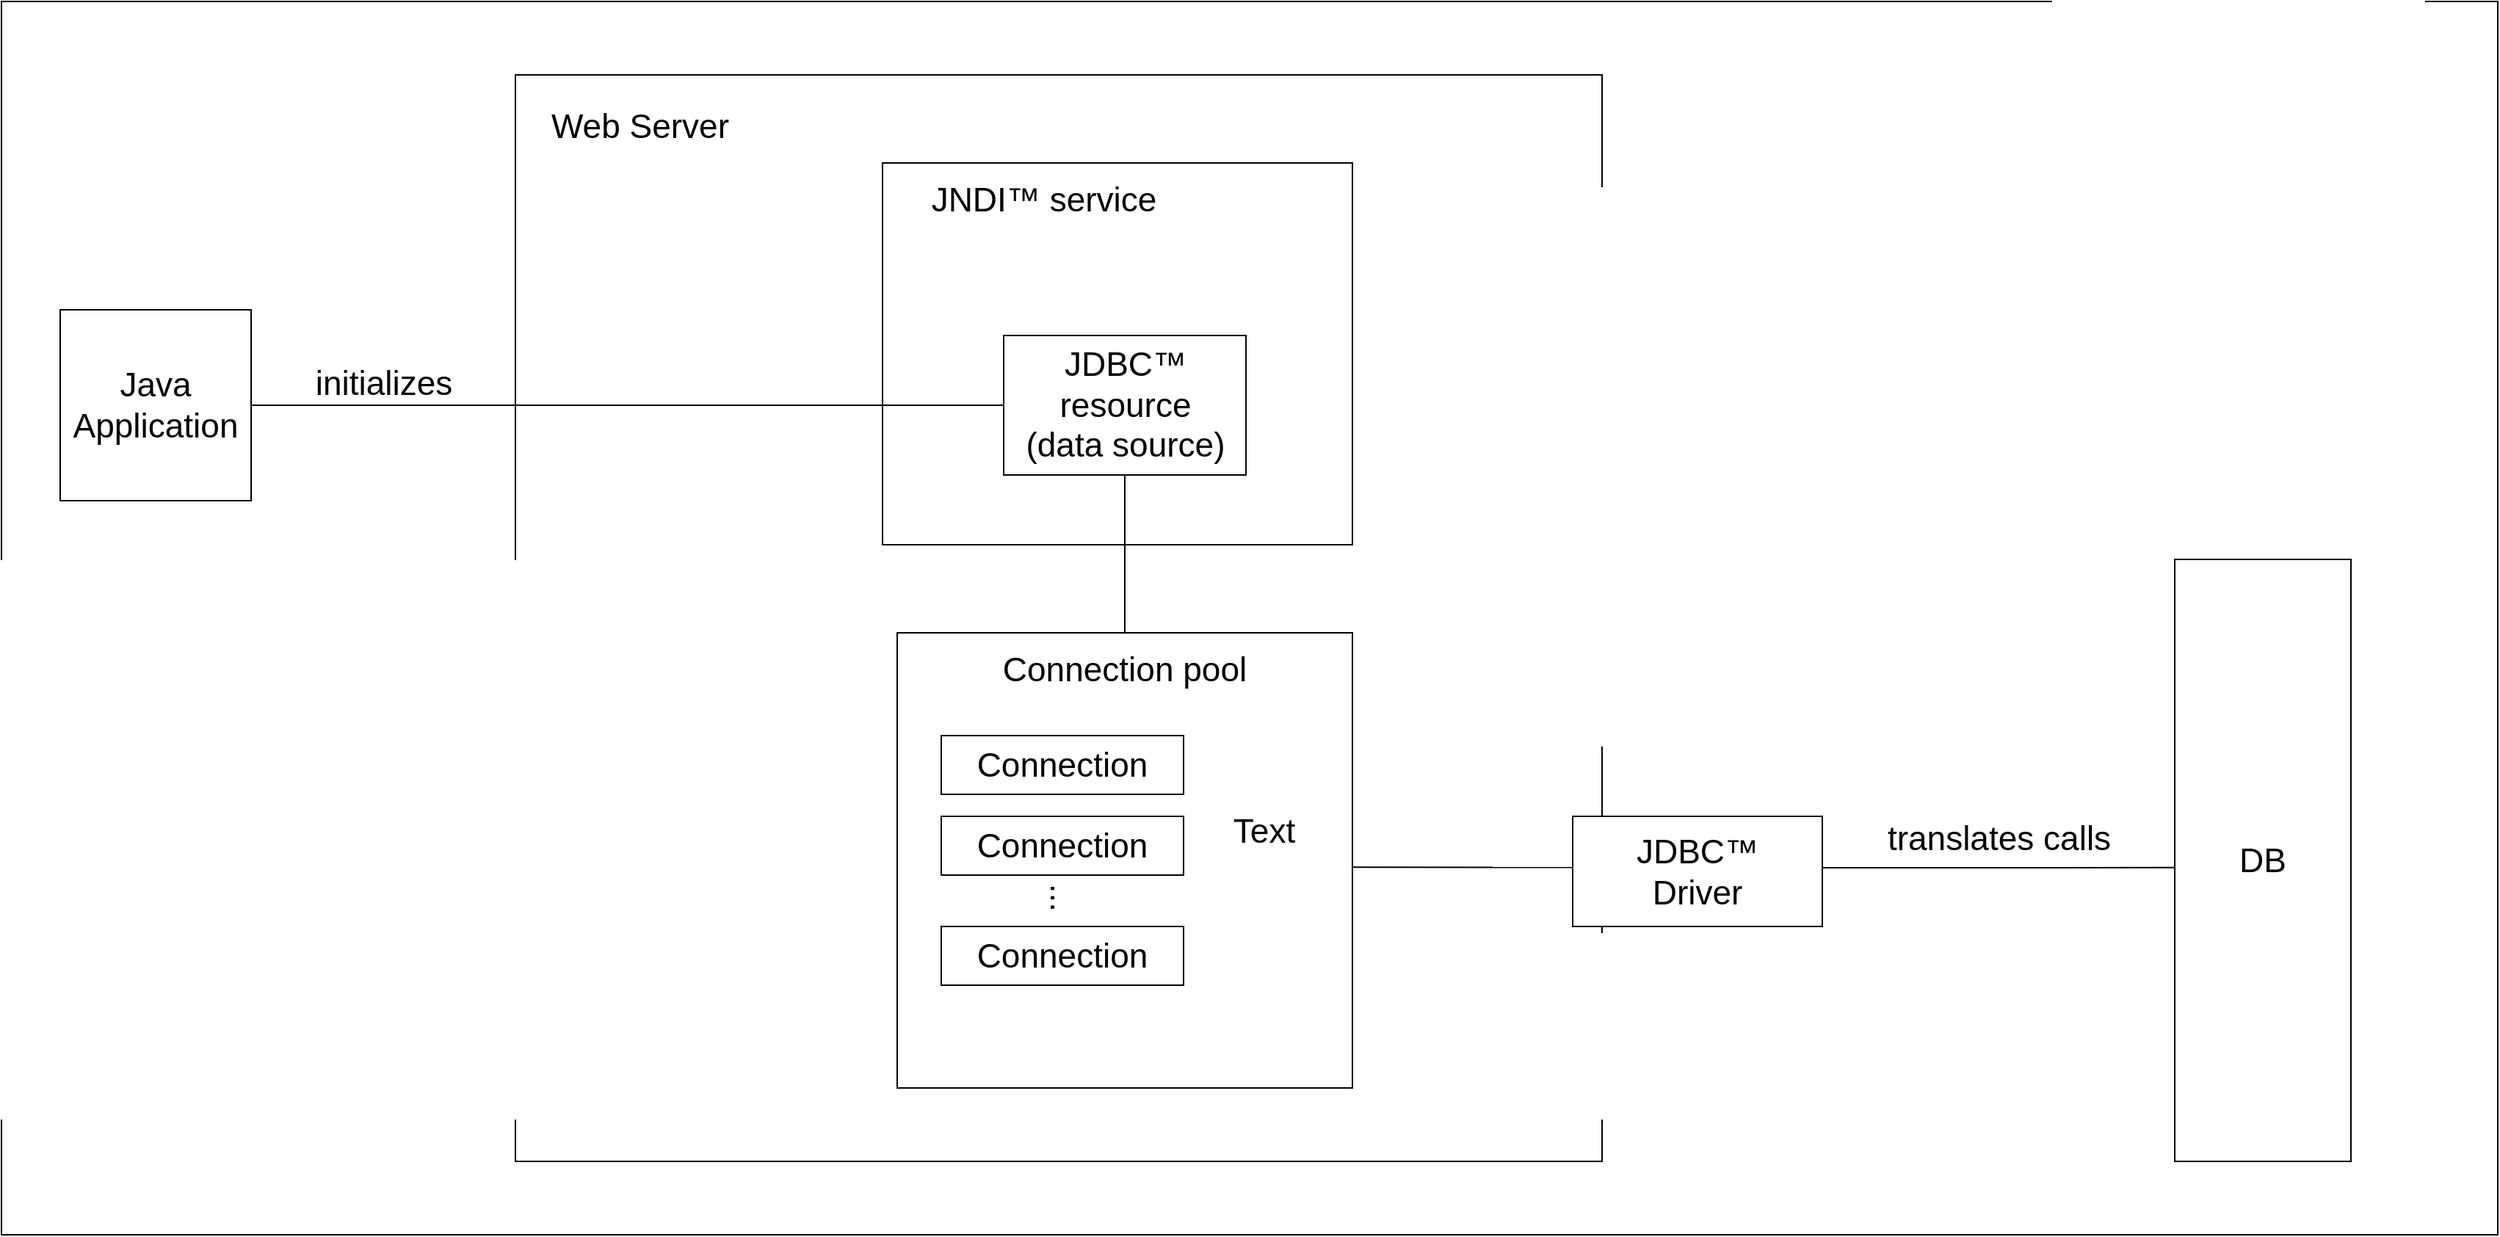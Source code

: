<mxfile version="20.2.3" type="device"><diagram id="fA9YVbsSYM2HcUj72CT0" name="Page-1"><mxGraphModel dx="1673" dy="567" grid="1" gridSize="10" guides="1" tooltips="1" connect="1" arrows="1" fold="1" page="1" pageScale="1" pageWidth="850" pageHeight="1100" math="0" shadow="0"><root><mxCell id="0"/><mxCell id="1" parent="0"/><mxCell id="gfSQCkAliONRc-WHV4yi-31" value="" style="rounded=0;whiteSpace=wrap;html=1;fontSize=23;strokeWidth=1;fillColor=default;" vertex="1" parent="1"><mxGeometry x="-30" width="1700" height="840" as="geometry"/></mxCell><mxCell id="gfSQCkAliONRc-WHV4yi-3" value="" style="whiteSpace=wrap;html=1;aspect=fixed;fontSize=24;strokeWidth=1;" vertex="1" parent="1"><mxGeometry x="10" y="210" width="130" height="130" as="geometry"/></mxCell><mxCell id="gfSQCkAliONRc-WHV4yi-4" value="Java Application" style="text;html=1;strokeColor=none;fillColor=none;align=center;verticalAlign=middle;whiteSpace=wrap;rounded=0;fontSize=23;" vertex="1" parent="1"><mxGeometry x="45" y="260" width="60" height="30" as="geometry"/></mxCell><mxCell id="gfSQCkAliONRc-WHV4yi-7" value="" style="whiteSpace=wrap;html=1;aspect=fixed;fontSize=23;strokeWidth=1;" vertex="1" parent="1"><mxGeometry x="320" y="50" width="740" height="740" as="geometry"/></mxCell><mxCell id="gfSQCkAliONRc-WHV4yi-8" value="Web Server" style="text;html=1;strokeColor=none;fillColor=none;align=center;verticalAlign=middle;whiteSpace=wrap;rounded=0;fontSize=23;" vertex="1" parent="1"><mxGeometry x="340" y="70" width="130" height="30" as="geometry"/></mxCell><mxCell id="gfSQCkAliONRc-WHV4yi-10" value="JDBC™ resource&lt;br&gt;(data source)" style="rounded=0;whiteSpace=wrap;html=1;fontSize=23;strokeWidth=1;" vertex="1" parent="1"><mxGeometry x="652.5" y="227.5" width="165" height="95" as="geometry"/></mxCell><mxCell id="gfSQCkAliONRc-WHV4yi-11" value="" style="whiteSpace=wrap;html=1;aspect=fixed;fontSize=23;strokeWidth=1;" vertex="1" parent="1"><mxGeometry x="580" y="430" width="310" height="310" as="geometry"/></mxCell><mxCell id="gfSQCkAliONRc-WHV4yi-12" value="Connection pool" style="text;html=1;strokeColor=none;fillColor=none;align=center;verticalAlign=middle;whiteSpace=wrap;rounded=0;fontSize=23;" vertex="1" parent="1"><mxGeometry x="640" y="440" width="190" height="30" as="geometry"/></mxCell><mxCell id="gfSQCkAliONRc-WHV4yi-13" value="Connection" style="rounded=0;whiteSpace=wrap;html=1;fontSize=23;strokeWidth=1;" vertex="1" parent="1"><mxGeometry x="610" y="500" width="165" height="40" as="geometry"/></mxCell><mxCell id="gfSQCkAliONRc-WHV4yi-14" value="Connection" style="rounded=0;whiteSpace=wrap;html=1;fontSize=23;strokeWidth=1;" vertex="1" parent="1"><mxGeometry x="610" y="555" width="165" height="40" as="geometry"/></mxCell><mxCell id="gfSQCkAliONRc-WHV4yi-16" value="Connection" style="rounded=0;whiteSpace=wrap;html=1;fontSize=23;strokeWidth=1;" vertex="1" parent="1"><mxGeometry x="610" y="630" width="165" height="40" as="geometry"/></mxCell><mxCell id="gfSQCkAliONRc-WHV4yi-18" value="..." style="text;html=1;strokeColor=none;fillColor=none;align=center;verticalAlign=middle;whiteSpace=wrap;rounded=0;fontSize=23;rotation=90;" vertex="1" parent="1"><mxGeometry x="657.5" y="590" width="70" height="40" as="geometry"/></mxCell><mxCell id="gfSQCkAliONRc-WHV4yi-19" value="" style="endArrow=none;html=1;rounded=0;fontSize=23;exitX=1.001;exitY=0.515;exitDx=0;exitDy=0;entryX=0.001;entryY=0.464;entryDx=0;entryDy=0;exitPerimeter=0;entryPerimeter=0;" edge="1" parent="1" source="gfSQCkAliONRc-WHV4yi-11" target="gfSQCkAliONRc-WHV4yi-20"><mxGeometry width="50" height="50" relative="1" as="geometry"><mxPoint x="910" y="670" as="sourcePoint"/><mxPoint x="1040" y="615" as="targetPoint"/></mxGeometry></mxCell><mxCell id="gfSQCkAliONRc-WHV4yi-20" value="JDBC™ &lt;br&gt;Driver" style="rounded=0;whiteSpace=wrap;html=1;fontSize=23;strokeWidth=1;" vertex="1" parent="1"><mxGeometry x="1040" y="555" width="170" height="75" as="geometry"/></mxCell><mxCell id="gfSQCkAliONRc-WHV4yi-6" value="" style="endArrow=none;html=1;rounded=0;fontSize=23;exitX=1;exitY=0.5;exitDx=0;exitDy=0;entryX=0;entryY=0.5;entryDx=0;entryDy=0;" edge="1" parent="1" source="gfSQCkAliONRc-WHV4yi-3" target="gfSQCkAliONRc-WHV4yi-10"><mxGeometry width="50" height="50" relative="1" as="geometry"><mxPoint x="230" y="290" as="sourcePoint"/><mxPoint x="360" y="275" as="targetPoint"/></mxGeometry></mxCell><mxCell id="gfSQCkAliONRc-WHV4yi-22" value="" style="endArrow=none;html=1;rounded=0;fontSize=23;entryX=0.5;entryY=1;entryDx=0;entryDy=0;exitX=0.5;exitY=0;exitDx=0;exitDy=0;" edge="1" parent="1" source="gfSQCkAliONRc-WHV4yi-11" target="gfSQCkAliONRc-WHV4yi-10"><mxGeometry width="50" height="50" relative="1" as="geometry"><mxPoint x="690" y="410" as="sourcePoint"/><mxPoint x="740" y="360" as="targetPoint"/></mxGeometry></mxCell><mxCell id="gfSQCkAliONRc-WHV4yi-23" value="initializes" style="text;html=1;align=center;verticalAlign=middle;resizable=0;points=[];autosize=1;strokeColor=none;fillColor=none;fontSize=23;" vertex="1" parent="1"><mxGeometry x="170" y="240" width="120" height="40" as="geometry"/></mxCell><mxCell id="gfSQCkAliONRc-WHV4yi-24" value="DB" style="rounded=0;whiteSpace=wrap;html=1;fontSize=23;strokeWidth=1;" vertex="1" parent="1"><mxGeometry x="1450" y="380" width="120" height="410" as="geometry"/></mxCell><mxCell id="gfSQCkAliONRc-WHV4yi-26" value="" style="endArrow=none;html=1;rounded=0;fontSize=23;entryX=0;entryY=0.512;entryDx=0;entryDy=0;entryPerimeter=0;" edge="1" parent="1" target="gfSQCkAliONRc-WHV4yi-24"><mxGeometry width="50" height="50" relative="1" as="geometry"><mxPoint x="1210" y="590" as="sourcePoint"/><mxPoint x="1280.711" y="592.5" as="targetPoint"/></mxGeometry></mxCell><mxCell id="gfSQCkAliONRc-WHV4yi-27" value="translates calls" style="text;html=1;align=center;verticalAlign=middle;resizable=0;points=[];autosize=1;strokeColor=none;fillColor=none;fontSize=23;" vertex="1" parent="1"><mxGeometry x="1240" y="550" width="180" height="40" as="geometry"/></mxCell><mxCell id="gfSQCkAliONRc-WHV4yi-28" value="" style="rounded=0;whiteSpace=wrap;html=1;fontSize=23;strokeWidth=1;fillColor=none;" vertex="1" parent="1"><mxGeometry x="570" y="110" width="320" height="260" as="geometry"/></mxCell><mxCell id="gfSQCkAliONRc-WHV4yi-29" value="JNDI™ service" style="text;html=1;strokeColor=none;fillColor=default;align=center;verticalAlign=middle;whiteSpace=wrap;rounded=0;fontSize=23;" vertex="1" parent="1"><mxGeometry x="590" y="120" width="180" height="30" as="geometry"/></mxCell><mxCell id="gfSQCkAliONRc-WHV4yi-32" value="Text" style="text;html=1;strokeColor=none;fillColor=none;align=center;verticalAlign=middle;whiteSpace=wrap;rounded=0;fontSize=23;" vertex="1" parent="1"><mxGeometry x="800" y="550" width="60" height="30" as="geometry"/></mxCell></root></mxGraphModel></diagram></mxfile>